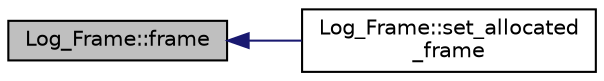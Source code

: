 digraph "Log_Frame::frame"
{
 // INTERACTIVE_SVG=YES
  edge [fontname="Helvetica",fontsize="10",labelfontname="Helvetica",labelfontsize="10"];
  node [fontname="Helvetica",fontsize="10",shape=record];
  rankdir="LR";
  Node1 [label="Log_Frame::frame",height=0.2,width=0.4,color="black", fillcolor="grey75", style="filled", fontcolor="black"];
  Node1 -> Node2 [dir="back",color="midnightblue",fontsize="10",style="solid",fontname="Helvetica"];
  Node2 [label="Log_Frame::set_allocated\l_frame",height=0.2,width=0.4,color="black", fillcolor="white", style="filled",URL="$da/d8c/class_log___frame.html#a1956cc38868fb3faab6088691054b8e2"];
}
